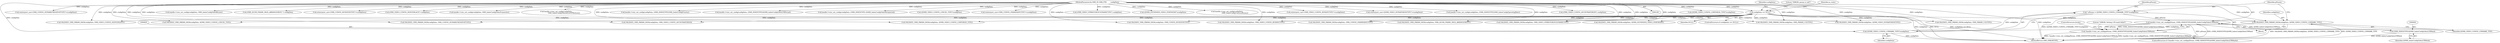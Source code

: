 digraph "0_Android_560ccdb509a7b86186fac0fce1b25bd9a3e6a6e8_6@pointer" {
"1000833" [label="(Call,handle->venc_set_config(pParam, (OMX_INDEXTYPE)QOMX_IndexConfigVideoLTRMark))"];
"1000826" [label="(Call,* pParam = (QOMX_VIDEO_CONFIG_LTRMARK_TYPE*)configData)"];
"1000828" [label="(Call,(QOMX_VIDEO_CONFIG_LTRMARK_TYPE*)configData)"];
"1000822" [label="(Call,VALIDATE_OMX_PARAM_DATA(configData, QOMX_VIDEO_CONFIG_LTRMARK_TYPE))"];
"1000109" [label="(Call,configData == NULL)"];
"1000103" [label="(MethodParameterIn,OMX_IN OMX_PTR        configData)"];
"1000835" [label="(Call,(OMX_INDEXTYPE)QOMX_IndexConfigVideoLTRMark)"];
"1000832" [label="(Call,!handle->venc_set_config(pParam, (OMX_INDEXTYPE)QOMX_IndexConfigVideoLTRMark))"];
"1000833" [label="(Call,handle->venc_set_config(pParam, (OMX_INDEXTYPE)QOMX_IndexConfigVideoLTRMark))"];
"1000738" [label="(Call,(QOMX_VIDEO_CONFIG_LTRPERIOD_TYPE*)configData)"];
"1000982" [label="(MethodReturn,OMX_ERRORTYPE)"];
"1000952" [label="(Call,VALIDATE_OMX_PARAM_DATA(configData, OMX_PARAM_U32TYPE))"];
"1000206" [label="(Call,VALIDATE_OMX_PARAM_DATA(configData, OMX_CONFIG_FRAMERATETYPE))"];
"1000878" [label="(Call,VALIDATE_OMX_PARAM_DATA(configData, OMX_VIDEO_CONFIG_DEINTERLACE))"];
"1000492" [label="(Call,reinterpret_cast<OMX_CONFIG_INTRAREFRESHVOPTYPE*>(configData))"];
"1000110" [label="(Identifier,configData)"];
"1000792" [label="(Call,VALIDATE_OMX_PARAM_DATA(configData, QOMX_VIDEO_CONFIG_LTRUSE_TYPE))"];
"1000830" [label="(Identifier,configData)"];
"1000486" [label="(Call,VALIDATE_OMX_PARAM_DATA(configData, OMX_CONFIG_INTRAREFRESHVOPTYPE))"];
"1000846" [label="(Call,VALIDATE_OMX_PARAM_DATA(configData, OMX_VIDEO_CONFIG_AVCINTRAPERIOD))"];
"1000732" [label="(Call,VALIDATE_OMX_PARAM_DATA(configData, QOMX_VIDEO_CONFIG_LTRPERIOD_TYPE))"];
"1000158" [label="(Call,handle->venc_set_config(configData, OMX_IndexConfigVideoBitrate))"];
"1000720" [label="(Call,(OMX_QCOM_FRAME_PACK_ARRANGEMENT *) configData)"];
"1000114" [label="(Literal,\"ERROR: param is null\")"];
"1000542" [label="(Call,reinterpret_cast<OMX_CONFIG_ROTATIONTYPE*>(configData))"];
"1000884" [label="(Call,(OMX_VIDEO_CONFIG_DEINTERLACE*) configData)"];
"1000231" [label="(Call,handle->venc_set_config(configData, OMX_IndexConfigVideoFramerate))"];
"1000506" [label="(Call,handle->venc_set_config(configData,\n                                OMX_IndexConfigVideoIntraVOPRefresh))"];
"1000834" [label="(Identifier,pParam)"];
"1000536" [label="(Call,VALIDATE_OMX_PARAM_DATA(configData, OMX_CONFIG_ROTATIONTYPE))"];
"1000103" [label="(MethodParameterIn,OMX_IN OMX_PTR        configData)"];
"1000939" [label="(Call,handle->venc_set_config(configData, (OMX_INDEXTYPE)OMX_IndexConfigPriority))"];
"1000743" [label="(Call,handle->venc_set_config(configData, (OMX_INDEXTYPE)QOMX_IndexConfigVideoLTRPeriod))"];
"1000356" [label="(Call,handle->venc_set_config(configData, (OMX_INDEXTYPE) QOMX_IndexConfigVideoIntraperiod))"];
"1000843" [label="(ControlStructure,break;)"];
"1000111" [label="(Identifier,NULL)"];
"1000823" [label="(Identifier,configData)"];
"1000798" [label="(Call,(QOMX_VIDEO_CONFIG_LTRUSE_TYPE*)configData)"];
"1000835" [label="(Call,(OMX_INDEXTYPE)QOMX_IndexConfigVideoLTRMark)"];
"1000212" [label="(Call,reinterpret_cast<OMX_CONFIG_FRAMERATETYPE*>(configData))"];
"1000832" [label="(Call,!handle->venc_set_config(pParam, (OMX_INDEXTYPE)QOMX_IndexConfigVideoLTRMark))"];
"1000133" [label="(Call,VALIDATE_OMX_PARAM_DATA(configData, OMX_VIDEO_CONFIG_BITRATETYPE))"];
"1000768" [label="(Call,(OMX_VIDEO_VP8REFERENCEFRAMETYPE*) configData)"];
"1000916" [label="(Call,(QOMX_EXTNINDEX_VIDEO_PERFMODE*)configData)"];
"1000840" [label="(Literal,\"ERROR: Setting LTR mark failed\")"];
"1000831" [label="(ControlStructure,if (!handle->venc_set_config(pParam, (OMX_INDEXTYPE)QOMX_IndexConfigVideoLTRMark)))"];
"1000119" [label="(Identifier,m_state)"];
"1000635" [label="(Call,handle->venc_set_config(configData,\n                                OMX_IndexConfigCommonRotate))"];
"1000714" [label="(Call,VALIDATE_OMX_PARAM_DATA(configData, OMX_QCOM_FRAME_PACK_ARRANGEMENT))"];
"1000139" [label="(Call,reinterpret_cast<OMX_VIDEO_CONFIG_BITRATETYPE*>(configData))"];
"1000285" [label="(Call,reinterpret_cast<QOMX_VIDEO_INTRAPERIODTYPE*>(configData))"];
"1000109" [label="(Call,configData == NULL)"];
"1000826" [label="(Call,* pParam = (QOMX_VIDEO_CONFIG_LTRMARK_TYPE*)configData)"];
"1000108" [label="(ControlStructure,if (configData == NULL))"];
"1000827" [label="(Identifier,pParam)"];
"1000824" [label="(Identifier,QOMX_VIDEO_CONFIG_LTRMARK_TYPE)"];
"1000957" [label="(Call,handle->venc_set_config(configData, (OMX_INDEXTYPE)OMX_IndexConfigOperatingRate))"];
"1000762" [label="(Call,VALIDATE_OMX_PARAM_DATA(configData, OMX_VIDEO_VP8REFERENCEFRAMETYPE))"];
"1000837" [label="(Identifier,QOMX_IndexConfigVideoLTRMark)"];
"1000821" [label="(Block,)"];
"1000852" [label="(Call,(OMX_VIDEO_CONFIG_AVCINTRAPERIOD*) configData)"];
"1000828" [label="(Call,(QOMX_VIDEO_CONFIG_LTRMARK_TYPE*)configData)"];
"1000910" [label="(Call,VALIDATE_OMX_PARAM_DATA(configData, QOMX_EXTNINDEX_VIDEO_PERFMODE))"];
"1000822" [label="(Call,VALIDATE_OMX_PARAM_DATA(configData, QOMX_VIDEO_CONFIG_LTRMARK_TYPE))"];
"1000934" [label="(Call,VALIDATE_OMX_PARAM_DATA(configData, OMX_PARAM_U32TYPE))"];
"1000279" [label="(Call,VALIDATE_OMX_PARAM_DATA(configData, QOMX_VIDEO_INTRAPERIODTYPE))"];
"1000833" -> "1000832"  [label="AST: "];
"1000833" -> "1000835"  [label="CFG: "];
"1000834" -> "1000833"  [label="AST: "];
"1000835" -> "1000833"  [label="AST: "];
"1000832" -> "1000833"  [label="CFG: "];
"1000833" -> "1000982"  [label="DDG: pParam"];
"1000833" -> "1000982"  [label="DDG: (OMX_INDEXTYPE)QOMX_IndexConfigVideoLTRMark"];
"1000833" -> "1000832"  [label="DDG: pParam"];
"1000833" -> "1000832"  [label="DDG: (OMX_INDEXTYPE)QOMX_IndexConfigVideoLTRMark"];
"1000826" -> "1000833"  [label="DDG: pParam"];
"1000835" -> "1000833"  [label="DDG: QOMX_IndexConfigVideoLTRMark"];
"1000826" -> "1000821"  [label="AST: "];
"1000826" -> "1000828"  [label="CFG: "];
"1000827" -> "1000826"  [label="AST: "];
"1000828" -> "1000826"  [label="AST: "];
"1000834" -> "1000826"  [label="CFG: "];
"1000826" -> "1000982"  [label="DDG: (QOMX_VIDEO_CONFIG_LTRMARK_TYPE*)configData"];
"1000828" -> "1000826"  [label="DDG: configData"];
"1000828" -> "1000830"  [label="CFG: "];
"1000829" -> "1000828"  [label="AST: "];
"1000830" -> "1000828"  [label="AST: "];
"1000828" -> "1000982"  [label="DDG: configData"];
"1000822" -> "1000828"  [label="DDG: configData"];
"1000103" -> "1000828"  [label="DDG: configData"];
"1000822" -> "1000821"  [label="AST: "];
"1000822" -> "1000824"  [label="CFG: "];
"1000823" -> "1000822"  [label="AST: "];
"1000824" -> "1000822"  [label="AST: "];
"1000827" -> "1000822"  [label="CFG: "];
"1000822" -> "1000982"  [label="DDG: QOMX_VIDEO_CONFIG_LTRMARK_TYPE"];
"1000822" -> "1000982"  [label="DDG: VALIDATE_OMX_PARAM_DATA(configData, QOMX_VIDEO_CONFIG_LTRMARK_TYPE)"];
"1000109" -> "1000822"  [label="DDG: configData"];
"1000103" -> "1000822"  [label="DDG: configData"];
"1000109" -> "1000108"  [label="AST: "];
"1000109" -> "1000111"  [label="CFG: "];
"1000110" -> "1000109"  [label="AST: "];
"1000111" -> "1000109"  [label="AST: "];
"1000114" -> "1000109"  [label="CFG: "];
"1000119" -> "1000109"  [label="CFG: "];
"1000109" -> "1000982"  [label="DDG: configData"];
"1000109" -> "1000982"  [label="DDG: NULL"];
"1000109" -> "1000982"  [label="DDG: configData == NULL"];
"1000103" -> "1000109"  [label="DDG: configData"];
"1000109" -> "1000133"  [label="DDG: configData"];
"1000109" -> "1000206"  [label="DDG: configData"];
"1000109" -> "1000279"  [label="DDG: configData"];
"1000109" -> "1000486"  [label="DDG: configData"];
"1000109" -> "1000536"  [label="DDG: configData"];
"1000109" -> "1000714"  [label="DDG: configData"];
"1000109" -> "1000732"  [label="DDG: configData"];
"1000109" -> "1000762"  [label="DDG: configData"];
"1000109" -> "1000792"  [label="DDG: configData"];
"1000109" -> "1000846"  [label="DDG: configData"];
"1000109" -> "1000878"  [label="DDG: configData"];
"1000109" -> "1000910"  [label="DDG: configData"];
"1000109" -> "1000934"  [label="DDG: configData"];
"1000109" -> "1000952"  [label="DDG: configData"];
"1000103" -> "1000100"  [label="AST: "];
"1000103" -> "1000982"  [label="DDG: configData"];
"1000103" -> "1000133"  [label="DDG: configData"];
"1000103" -> "1000139"  [label="DDG: configData"];
"1000103" -> "1000158"  [label="DDG: configData"];
"1000103" -> "1000206"  [label="DDG: configData"];
"1000103" -> "1000212"  [label="DDG: configData"];
"1000103" -> "1000231"  [label="DDG: configData"];
"1000103" -> "1000279"  [label="DDG: configData"];
"1000103" -> "1000285"  [label="DDG: configData"];
"1000103" -> "1000356"  [label="DDG: configData"];
"1000103" -> "1000486"  [label="DDG: configData"];
"1000103" -> "1000492"  [label="DDG: configData"];
"1000103" -> "1000506"  [label="DDG: configData"];
"1000103" -> "1000536"  [label="DDG: configData"];
"1000103" -> "1000542"  [label="DDG: configData"];
"1000103" -> "1000635"  [label="DDG: configData"];
"1000103" -> "1000714"  [label="DDG: configData"];
"1000103" -> "1000720"  [label="DDG: configData"];
"1000103" -> "1000732"  [label="DDG: configData"];
"1000103" -> "1000738"  [label="DDG: configData"];
"1000103" -> "1000743"  [label="DDG: configData"];
"1000103" -> "1000762"  [label="DDG: configData"];
"1000103" -> "1000768"  [label="DDG: configData"];
"1000103" -> "1000792"  [label="DDG: configData"];
"1000103" -> "1000798"  [label="DDG: configData"];
"1000103" -> "1000846"  [label="DDG: configData"];
"1000103" -> "1000852"  [label="DDG: configData"];
"1000103" -> "1000878"  [label="DDG: configData"];
"1000103" -> "1000884"  [label="DDG: configData"];
"1000103" -> "1000910"  [label="DDG: configData"];
"1000103" -> "1000916"  [label="DDG: configData"];
"1000103" -> "1000934"  [label="DDG: configData"];
"1000103" -> "1000939"  [label="DDG: configData"];
"1000103" -> "1000952"  [label="DDG: configData"];
"1000103" -> "1000957"  [label="DDG: configData"];
"1000835" -> "1000837"  [label="CFG: "];
"1000836" -> "1000835"  [label="AST: "];
"1000837" -> "1000835"  [label="AST: "];
"1000835" -> "1000982"  [label="DDG: QOMX_IndexConfigVideoLTRMark"];
"1000832" -> "1000831"  [label="AST: "];
"1000840" -> "1000832"  [label="CFG: "];
"1000843" -> "1000832"  [label="CFG: "];
"1000832" -> "1000982"  [label="DDG: !handle->venc_set_config(pParam, (OMX_INDEXTYPE)QOMX_IndexConfigVideoLTRMark)"];
"1000832" -> "1000982"  [label="DDG: handle->venc_set_config(pParam, (OMX_INDEXTYPE)QOMX_IndexConfigVideoLTRMark)"];
}
